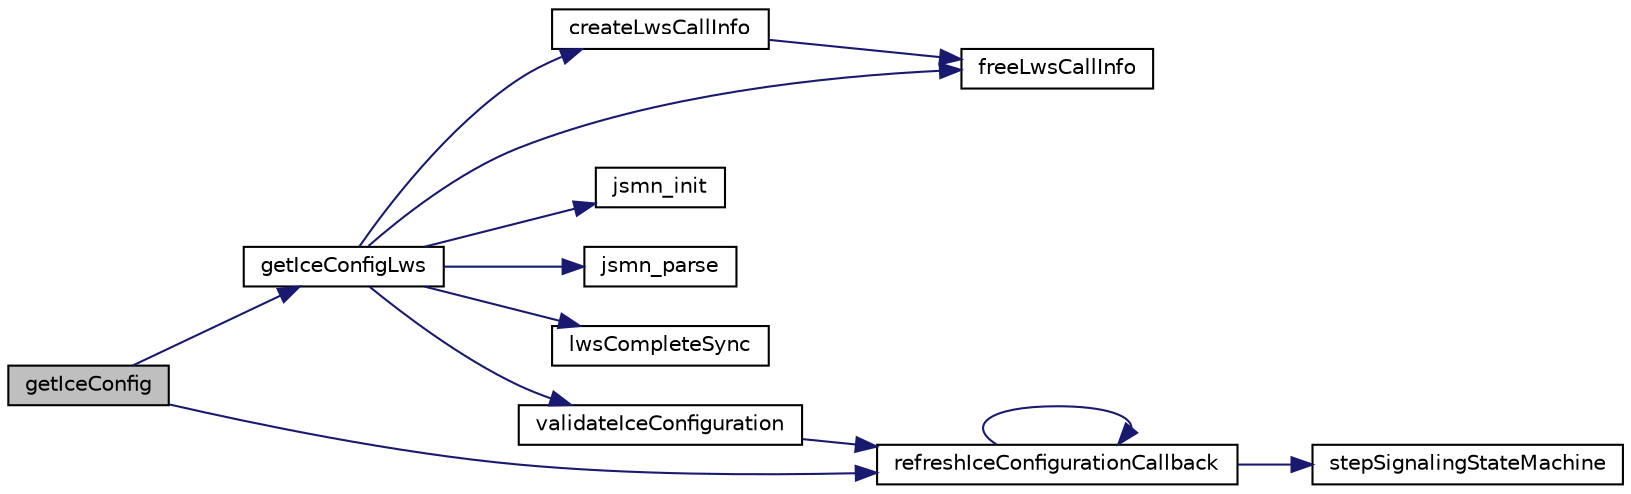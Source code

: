 digraph "getIceConfig"
{
 // LATEX_PDF_SIZE
  edge [fontname="Helvetica",fontsize="10",labelfontname="Helvetica",labelfontsize="10"];
  node [fontname="Helvetica",fontsize="10",shape=record];
  rankdir="LR";
  Node1 [label="getIceConfig",height=0.2,width=0.4,color="black", fillcolor="grey75", style="filled", fontcolor="black",tooltip=" "];
  Node1 -> Node2 [color="midnightblue",fontsize="10",style="solid",fontname="Helvetica"];
  Node2 [label="getIceConfigLws",height=0.2,width=0.4,color="black", fillcolor="white", style="filled",URL="$LwsApiCalls_8c.html#a43eb41d369f6ab2469d738d1c1be5ce8",tooltip=" "];
  Node2 -> Node3 [color="midnightblue",fontsize="10",style="solid",fontname="Helvetica"];
  Node3 [label="createLwsCallInfo",height=0.2,width=0.4,color="black", fillcolor="white", style="filled",URL="$LwsApiCalls_8c.html#a988b3c6e00aa3e79fce24a41faeb772c",tooltip=" "];
  Node3 -> Node4 [color="midnightblue",fontsize="10",style="solid",fontname="Helvetica"];
  Node4 [label="freeLwsCallInfo",height=0.2,width=0.4,color="black", fillcolor="white", style="filled",URL="$LwsApiCalls_8c.html#a22be1d34eb8fe76e2872b23ea9f981d1",tooltip=" "];
  Node2 -> Node4 [color="midnightblue",fontsize="10",style="solid",fontname="Helvetica"];
  Node2 -> Node5 [color="midnightblue",fontsize="10",style="solid",fontname="Helvetica"];
  Node5 [label="jsmn_init",height=0.2,width=0.4,color="black", fillcolor="white", style="filled",URL="$jsmn_8h.html#a8d4a8b3ce5c3d600feea38615b5f9aa6",tooltip=" "];
  Node2 -> Node6 [color="midnightblue",fontsize="10",style="solid",fontname="Helvetica"];
  Node6 [label="jsmn_parse",height=0.2,width=0.4,color="black", fillcolor="white", style="filled",URL="$jsmn_8h.html#acf28c8ae404fb0ad2823270d2a4c322a",tooltip=" "];
  Node2 -> Node7 [color="midnightblue",fontsize="10",style="solid",fontname="Helvetica"];
  Node7 [label="lwsCompleteSync",height=0.2,width=0.4,color="black", fillcolor="white", style="filled",URL="$LwsApiCalls_8c.html#a3c3cdd7608d37131d839bc47bd5de90b",tooltip=" "];
  Node2 -> Node8 [color="midnightblue",fontsize="10",style="solid",fontname="Helvetica"];
  Node8 [label="validateIceConfiguration",height=0.2,width=0.4,color="black", fillcolor="white", style="filled",URL="$Signaling_8c.html#af5819e8bf1d10e24153c35f91b50a735",tooltip=" "];
  Node8 -> Node9 [color="midnightblue",fontsize="10",style="solid",fontname="Helvetica"];
  Node9 [label="refreshIceConfigurationCallback",height=0.2,width=0.4,color="black", fillcolor="white", style="filled",URL="$Signaling_8c.html#a7e860f85a297a87067df904947b2ca0d",tooltip=" "];
  Node9 -> Node9 [color="midnightblue",fontsize="10",style="solid",fontname="Helvetica"];
  Node9 -> Node10 [color="midnightblue",fontsize="10",style="solid",fontname="Helvetica"];
  Node10 [label="stepSignalingStateMachine",height=0.2,width=0.4,color="black", fillcolor="white", style="filled",URL="$StateMachine_8c.html#aec8441c2e021d29e6fdec5f97000431c",tooltip=" "];
  Node1 -> Node9 [color="midnightblue",fontsize="10",style="solid",fontname="Helvetica"];
}
